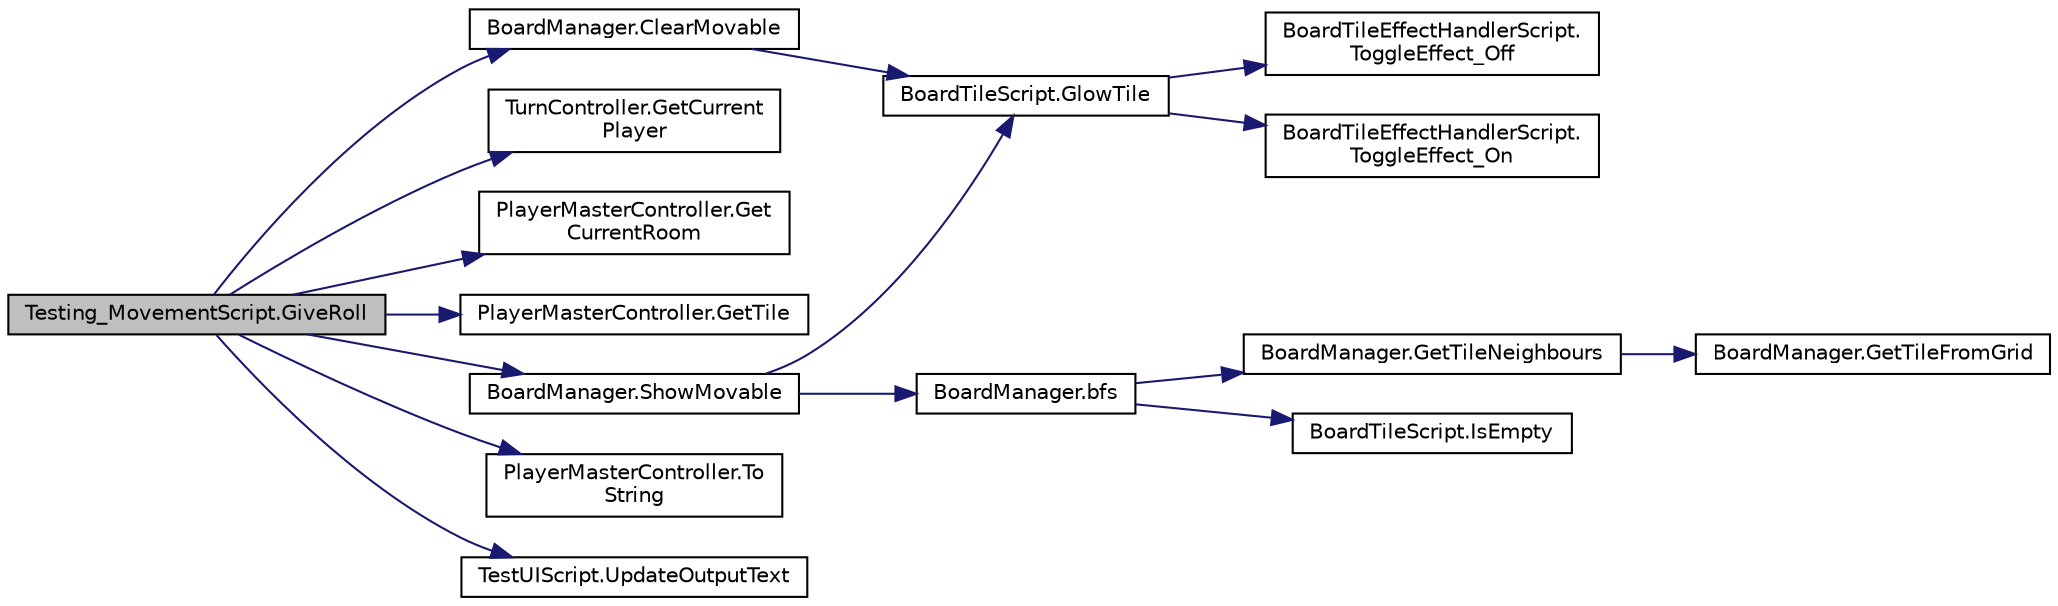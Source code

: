 digraph "Testing_MovementScript.GiveRoll"
{
 // LATEX_PDF_SIZE
  edge [fontname="Helvetica",fontsize="10",labelfontname="Helvetica",labelfontsize="10"];
  node [fontname="Helvetica",fontsize="10",shape=record];
  rankdir="LR";
  Node1 [label="Testing_MovementScript.GiveRoll",height=0.2,width=0.4,color="black", fillcolor="grey75", style="filled", fontcolor="black",tooltip="give a select value for the player roll"];
  Node1 -> Node2 [color="midnightblue",fontsize="10",style="solid",fontname="Helvetica"];
  Node2 [label="BoardManager.ClearMovable",height=0.2,width=0.4,color="black", fillcolor="white", style="filled",URL="$class_board_manager.html#a653d38723d03f890d38a1b68a855c569",tooltip=" "];
  Node2 -> Node3 [color="midnightblue",fontsize="10",style="solid",fontname="Helvetica"];
  Node3 [label="BoardTileScript.GlowTile",height=0.2,width=0.4,color="black", fillcolor="white", style="filled",URL="$class_board_tile_script.html#a3ff1d3c491fe4d7e421a624ac0b5be6f",tooltip="setting the glow on the tile"];
  Node3 -> Node4 [color="midnightblue",fontsize="10",style="solid",fontname="Helvetica"];
  Node4 [label="BoardTileEffectHandlerScript.\lToggleEffect_Off",height=0.2,width=0.4,color="black", fillcolor="white", style="filled",URL="$class_board_tile_effect_handler_script.html#a93e813816ff40b3602de22f87a694766",tooltip="turn off the effect for when player can move to that tile"];
  Node3 -> Node5 [color="midnightblue",fontsize="10",style="solid",fontname="Helvetica"];
  Node5 [label="BoardTileEffectHandlerScript.\lToggleEffect_On",height=0.2,width=0.4,color="black", fillcolor="white", style="filled",URL="$class_board_tile_effect_handler_script.html#a7bf5b2a819cb44463464d5c951bf3143",tooltip="turn on the effect for when player can move to that tile"];
  Node1 -> Node6 [color="midnightblue",fontsize="10",style="solid",fontname="Helvetica"];
  Node6 [label="TurnController.GetCurrent\lPlayer",height=0.2,width=0.4,color="black", fillcolor="white", style="filled",URL="$class_turn_controller.html#af16e42b7e61c5a999291327e2e556caa",tooltip=" "];
  Node1 -> Node7 [color="midnightblue",fontsize="10",style="solid",fontname="Helvetica"];
  Node7 [label="PlayerMasterController.Get\lCurrentRoom",height=0.2,width=0.4,color="black", fillcolor="white", style="filled",URL="$class_player_master_controller.html#a0447a8a21b5c0f2c94f9d27e0bcd0830",tooltip=" "];
  Node1 -> Node8 [color="midnightblue",fontsize="10",style="solid",fontname="Helvetica"];
  Node8 [label="PlayerMasterController.GetTile",height=0.2,width=0.4,color="black", fillcolor="white", style="filled",URL="$class_player_master_controller.html#a6e9a15dbaf465a0477ab5bab27570bde",tooltip="Get the current tile the token is on"];
  Node1 -> Node9 [color="midnightblue",fontsize="10",style="solid",fontname="Helvetica"];
  Node9 [label="BoardManager.ShowMovable",height=0.2,width=0.4,color="black", fillcolor="white", style="filled",URL="$class_board_manager.html#ad6679de327b4f4b736f06d0d549b72a0",tooltip="mark and showwhich tile the player can move to"];
  Node9 -> Node10 [color="midnightblue",fontsize="10",style="solid",fontname="Helvetica"];
  Node10 [label="BoardManager.bfs",height=0.2,width=0.4,color="black", fillcolor="white", style="filled",URL="$class_board_manager.html#a1ea52b667d1dd7ca6b4fa956a19ee26d",tooltip="perform bfs search for the tiles"];
  Node10 -> Node11 [color="midnightblue",fontsize="10",style="solid",fontname="Helvetica"];
  Node11 [label="BoardManager.GetTileNeighbours",height=0.2,width=0.4,color="black", fillcolor="white", style="filled",URL="$class_board_manager.html#ae3af0b08bdfbc0ebcda23950eb935a5d",tooltip=" "];
  Node11 -> Node12 [color="midnightblue",fontsize="10",style="solid",fontname="Helvetica"];
  Node12 [label="BoardManager.GetTileFromGrid",height=0.2,width=0.4,color="black", fillcolor="white", style="filled",URL="$class_board_manager.html#a6b2b89b5ce622bf45676e6993f8ec216",tooltip=" "];
  Node10 -> Node13 [color="midnightblue",fontsize="10",style="solid",fontname="Helvetica"];
  Node13 [label="BoardTileScript.IsEmpty",height=0.2,width=0.4,color="black", fillcolor="white", style="filled",URL="$class_board_tile_script.html#aeee5122d5e5b79867f6538ec4d597b6a",tooltip="check if tile is empty"];
  Node9 -> Node3 [color="midnightblue",fontsize="10",style="solid",fontname="Helvetica"];
  Node1 -> Node14 [color="midnightblue",fontsize="10",style="solid",fontname="Helvetica"];
  Node14 [label="PlayerMasterController.To\lString",height=0.2,width=0.4,color="black", fillcolor="white", style="filled",URL="$class_player_master_controller.html#a59a900c17a29aece6fab552e723e22a6",tooltip=" "];
  Node1 -> Node15 [color="midnightblue",fontsize="10",style="solid",fontname="Helvetica"];
  Node15 [label="TestUIScript.UpdateOutputText",height=0.2,width=0.4,color="black", fillcolor="white", style="filled",URL="$class_test_u_i_script.html#a94c0d3e6e72145977da15963e7eb2b4c",tooltip=" "];
}
